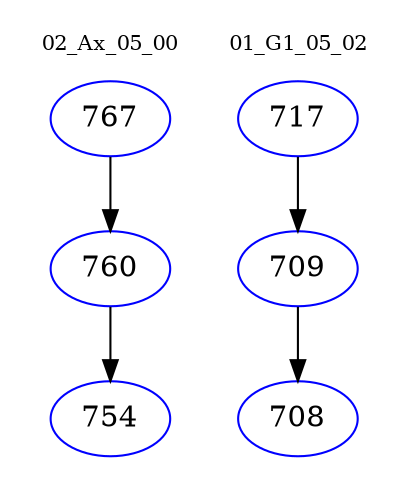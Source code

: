 digraph{
subgraph cluster_0 {
color = white
label = "02_Ax_05_00";
fontsize=10;
T0_767 [label="767", color="blue"]
T0_767 -> T0_760 [color="black"]
T0_760 [label="760", color="blue"]
T0_760 -> T0_754 [color="black"]
T0_754 [label="754", color="blue"]
}
subgraph cluster_1 {
color = white
label = "01_G1_05_02";
fontsize=10;
T1_717 [label="717", color="blue"]
T1_717 -> T1_709 [color="black"]
T1_709 [label="709", color="blue"]
T1_709 -> T1_708 [color="black"]
T1_708 [label="708", color="blue"]
}
}
